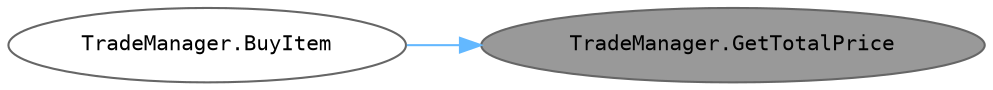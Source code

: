 digraph "TradeManager.GetTotalPrice"
{
 // INTERACTIVE_SVG=YES
 // LATEX_PDF_SIZE
  bgcolor="transparent";
  edge [fontname=Helvetica,fontsize=10,labelfontname=Helvetica,labelfontsize=10];
  node [fontname=Helvetica,fontsize=10,fontname=Consolas fontsize=10 style=filled height=0.2 width=0.4 margin=0.1];
  rankdir="RL";
  Node1 [id="Node000001",label="TradeManager.GetTotalPrice",height=0.2,width=0.4,color="gray40", fillcolor="grey60", style="filled", fontcolor="black",tooltip="지정된 아이템과 수량에 대한 총 가격을 계산합니다."];
  Node1 -> Node2 [id="edge1_Node000001_Node000002",dir="back",color="steelblue1",style="solid",tooltip=" "];
  Node2 [id="Node000002",label="TradeManager.BuyItem",height=0.2,width=0.4,color="grey40", fillcolor="white", style="filled",URL="$class_trade_manager.html#a539ec72e8f406214e1424e963641c9ca",tooltip="지정된 아이템을 구매하는 메서드입니다. 구매가 가능하면 아이템을 창고에 추가하고, 플레이어의 COMA를 차감합니다."];
}
